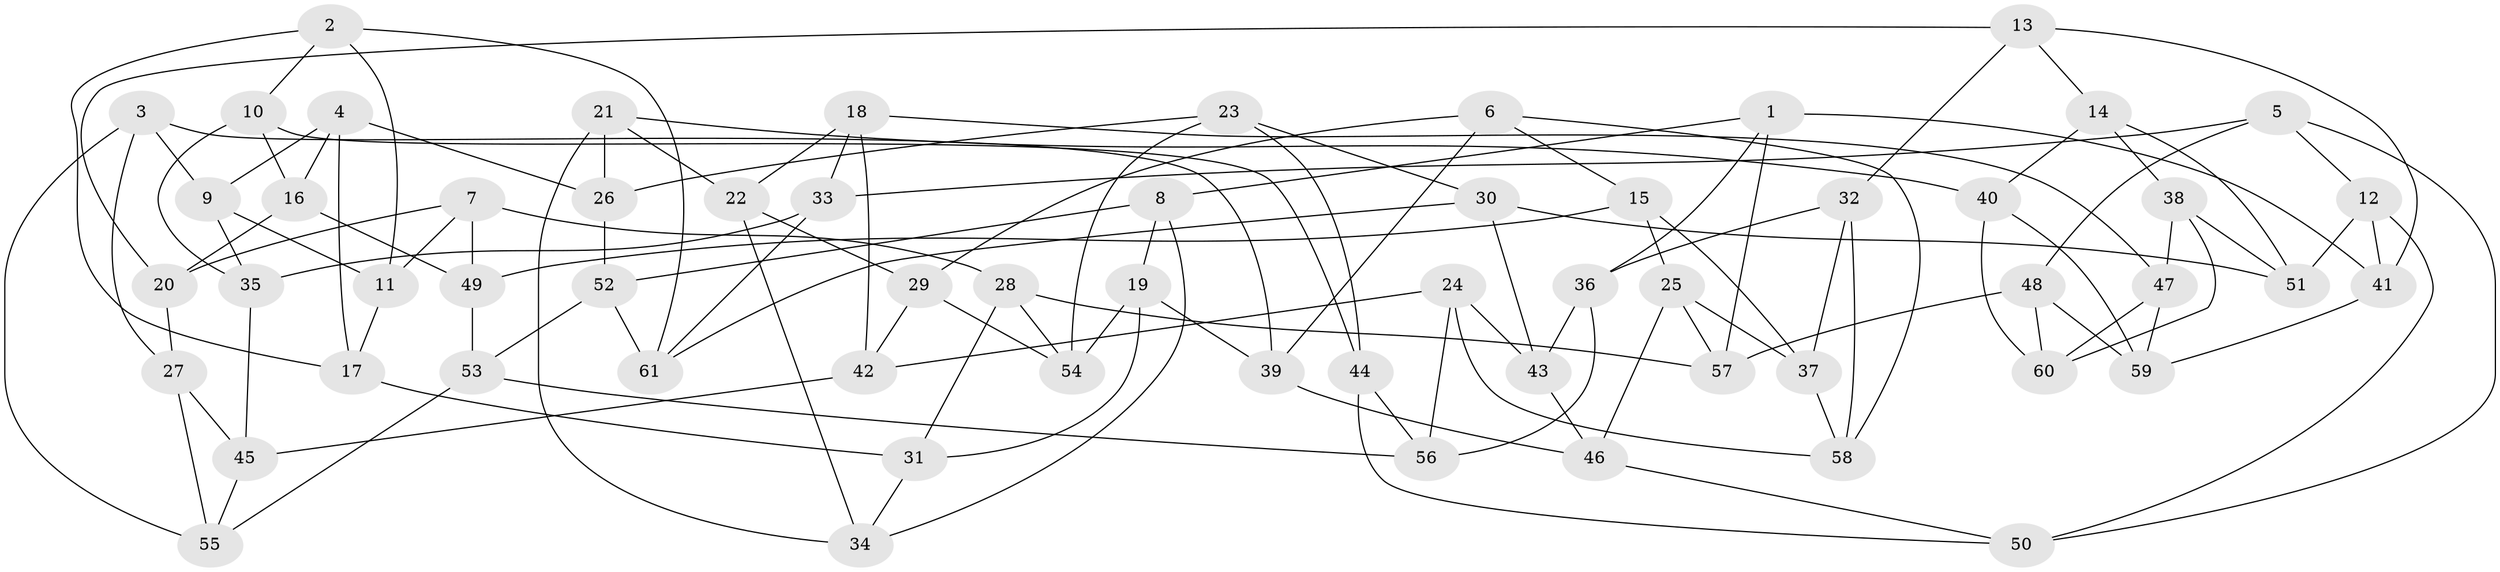 // coarse degree distribution, {6: 0.21052631578947367, 7: 0.21052631578947367, 5: 0.21052631578947367, 8: 0.10526315789473684, 9: 0.05263157894736842, 3: 0.15789473684210525, 4: 0.05263157894736842}
// Generated by graph-tools (version 1.1) at 2025/54/03/04/25 22:54:02]
// undirected, 61 vertices, 122 edges
graph export_dot {
  node [color=gray90,style=filled];
  1;
  2;
  3;
  4;
  5;
  6;
  7;
  8;
  9;
  10;
  11;
  12;
  13;
  14;
  15;
  16;
  17;
  18;
  19;
  20;
  21;
  22;
  23;
  24;
  25;
  26;
  27;
  28;
  29;
  30;
  31;
  32;
  33;
  34;
  35;
  36;
  37;
  38;
  39;
  40;
  41;
  42;
  43;
  44;
  45;
  46;
  47;
  48;
  49;
  50;
  51;
  52;
  53;
  54;
  55;
  56;
  57;
  58;
  59;
  60;
  61;
  1 -- 41;
  1 -- 8;
  1 -- 57;
  1 -- 36;
  2 -- 10;
  2 -- 17;
  2 -- 11;
  2 -- 61;
  3 -- 55;
  3 -- 39;
  3 -- 27;
  3 -- 9;
  4 -- 17;
  4 -- 16;
  4 -- 9;
  4 -- 26;
  5 -- 33;
  5 -- 50;
  5 -- 48;
  5 -- 12;
  6 -- 15;
  6 -- 39;
  6 -- 58;
  6 -- 29;
  7 -- 11;
  7 -- 28;
  7 -- 20;
  7 -- 49;
  8 -- 52;
  8 -- 34;
  8 -- 19;
  9 -- 35;
  9 -- 11;
  10 -- 16;
  10 -- 35;
  10 -- 44;
  11 -- 17;
  12 -- 51;
  12 -- 50;
  12 -- 41;
  13 -- 14;
  13 -- 20;
  13 -- 41;
  13 -- 32;
  14 -- 38;
  14 -- 51;
  14 -- 40;
  15 -- 49;
  15 -- 25;
  15 -- 37;
  16 -- 49;
  16 -- 20;
  17 -- 31;
  18 -- 47;
  18 -- 33;
  18 -- 42;
  18 -- 22;
  19 -- 54;
  19 -- 39;
  19 -- 31;
  20 -- 27;
  21 -- 34;
  21 -- 22;
  21 -- 40;
  21 -- 26;
  22 -- 34;
  22 -- 29;
  23 -- 54;
  23 -- 44;
  23 -- 30;
  23 -- 26;
  24 -- 58;
  24 -- 56;
  24 -- 43;
  24 -- 42;
  25 -- 57;
  25 -- 46;
  25 -- 37;
  26 -- 52;
  27 -- 45;
  27 -- 55;
  28 -- 57;
  28 -- 31;
  28 -- 54;
  29 -- 42;
  29 -- 54;
  30 -- 51;
  30 -- 43;
  30 -- 61;
  31 -- 34;
  32 -- 37;
  32 -- 36;
  32 -- 58;
  33 -- 61;
  33 -- 35;
  35 -- 45;
  36 -- 56;
  36 -- 43;
  37 -- 58;
  38 -- 51;
  38 -- 47;
  38 -- 60;
  39 -- 46;
  40 -- 59;
  40 -- 60;
  41 -- 59;
  42 -- 45;
  43 -- 46;
  44 -- 50;
  44 -- 56;
  45 -- 55;
  46 -- 50;
  47 -- 59;
  47 -- 60;
  48 -- 57;
  48 -- 60;
  48 -- 59;
  49 -- 53;
  52 -- 61;
  52 -- 53;
  53 -- 55;
  53 -- 56;
}
